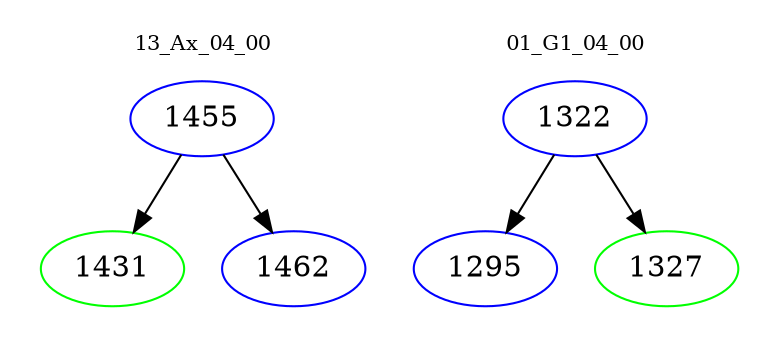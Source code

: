 digraph{
subgraph cluster_0 {
color = white
label = "13_Ax_04_00";
fontsize=10;
T0_1455 [label="1455", color="blue"]
T0_1455 -> T0_1431 [color="black"]
T0_1431 [label="1431", color="green"]
T0_1455 -> T0_1462 [color="black"]
T0_1462 [label="1462", color="blue"]
}
subgraph cluster_1 {
color = white
label = "01_G1_04_00";
fontsize=10;
T1_1322 [label="1322", color="blue"]
T1_1322 -> T1_1295 [color="black"]
T1_1295 [label="1295", color="blue"]
T1_1322 -> T1_1327 [color="black"]
T1_1327 [label="1327", color="green"]
}
}
